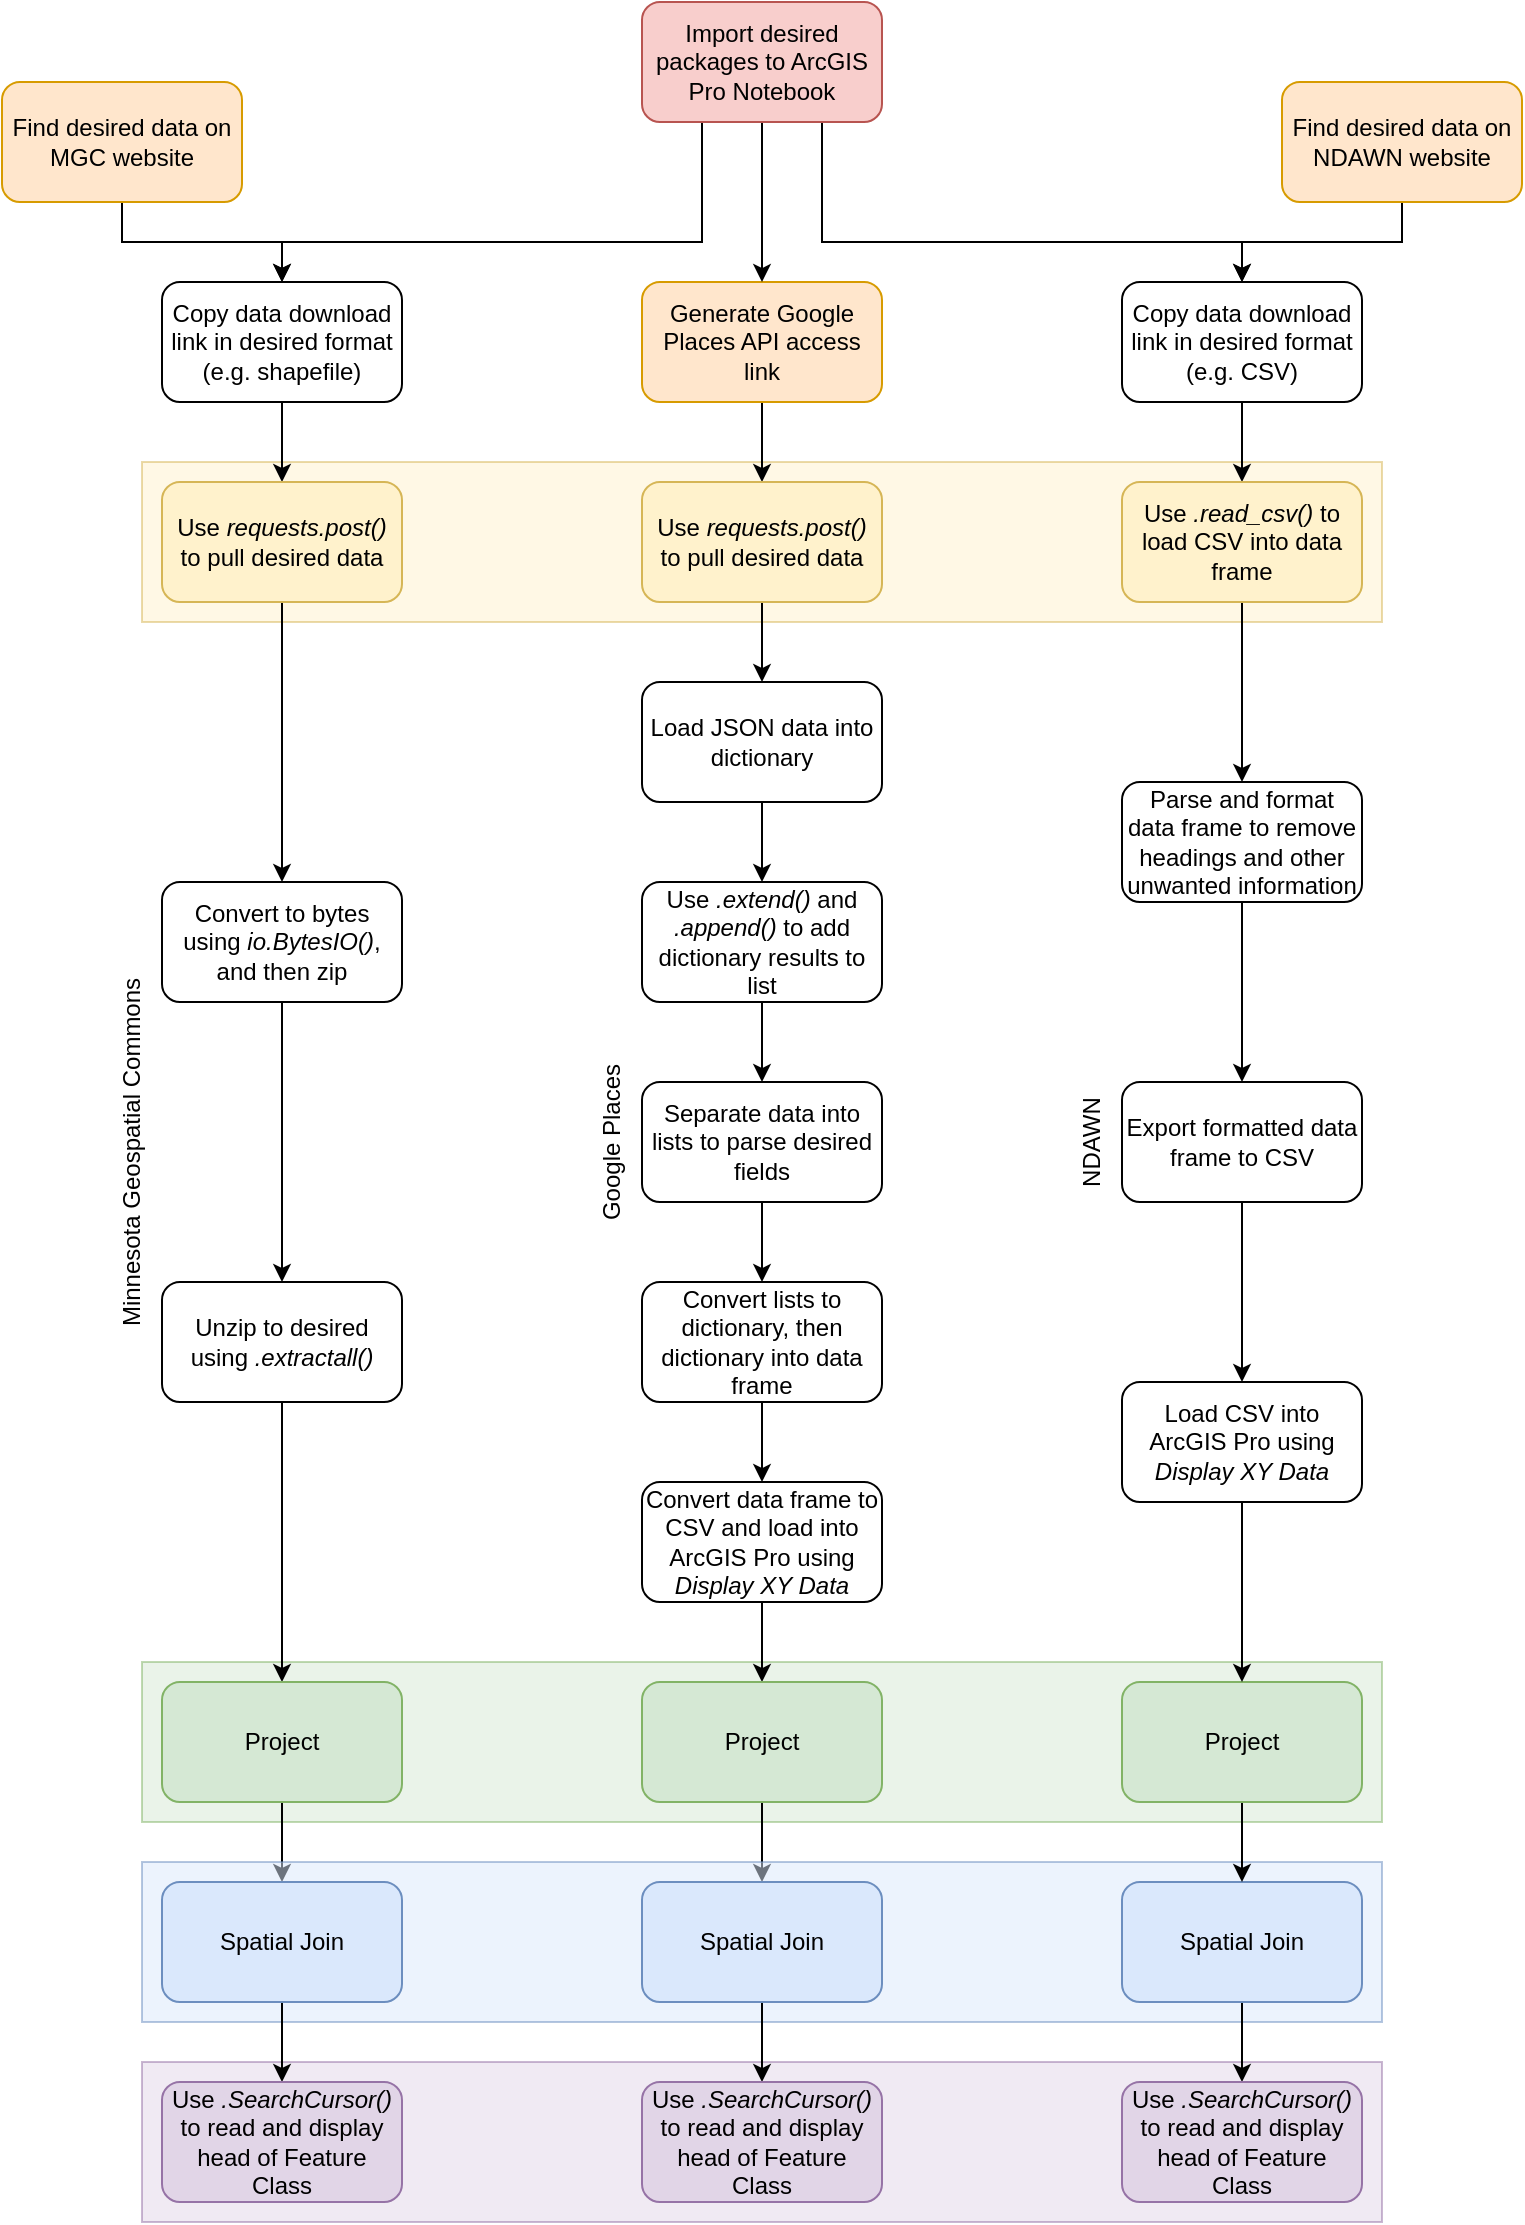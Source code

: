 <mxfile version="14.6.6" type="device"><diagram id="sFs-KBiJ1ye-cusZ4JZK" name="Page-1"><mxGraphModel dx="1113" dy="722" grid="1" gridSize="10" guides="1" tooltips="1" connect="1" arrows="1" fold="1" page="1" pageScale="1" pageWidth="827" pageHeight="1169" math="0" shadow="0"><root><mxCell id="0"/><mxCell id="1" parent="0"/><mxCell id="zo7_fv5l7CDExdIEDH33-68" value="" style="rounded=0;whiteSpace=wrap;html=1;align=center;fillColor=#e1d5e7;strokeColor=#9673a6;opacity=50;" vertex="1" parent="1"><mxGeometry x="110" y="1050" width="620" height="80" as="geometry"/></mxCell><mxCell id="zo7_fv5l7CDExdIEDH33-43" value="" style="rounded=0;whiteSpace=wrap;html=1;align=center;fillColor=#d5e8d4;strokeColor=#82b366;opacity=50;" vertex="1" parent="1"><mxGeometry x="110" y="850" width="620" height="80" as="geometry"/></mxCell><mxCell id="zo7_fv5l7CDExdIEDH33-29" value="" style="rounded=0;whiteSpace=wrap;html=1;align=center;fillColor=#fff2cc;strokeColor=#d6b656;opacity=50;" vertex="1" parent="1"><mxGeometry x="110" y="250" width="620" height="80" as="geometry"/></mxCell><mxCell id="zo7_fv5l7CDExdIEDH33-1" value="Minnesota Geospatial Commons" style="text;html=1;strokeColor=none;fillColor=none;align=center;verticalAlign=middle;whiteSpace=wrap;rounded=0;rotation=-90;" vertex="1" parent="1"><mxGeometry y="585" width="210" height="20" as="geometry"/></mxCell><mxCell id="zo7_fv5l7CDExdIEDH33-10" style="edgeStyle=orthogonalEdgeStyle;rounded=0;orthogonalLoop=1;jettySize=auto;html=1;entryX=0.5;entryY=0;entryDx=0;entryDy=0;" edge="1" parent="1" source="zo7_fv5l7CDExdIEDH33-2" target="zo7_fv5l7CDExdIEDH33-7"><mxGeometry relative="1" as="geometry"/></mxCell><mxCell id="zo7_fv5l7CDExdIEDH33-2" value="Find desired data on MGC website" style="rounded=1;whiteSpace=wrap;html=1;fillColor=#ffe6cc;strokeColor=#d79b00;" vertex="1" parent="1"><mxGeometry x="40" y="60" width="120" height="60" as="geometry"/></mxCell><mxCell id="zo7_fv5l7CDExdIEDH33-30" value="" style="edgeStyle=orthogonalEdgeStyle;rounded=0;orthogonalLoop=1;jettySize=auto;html=1;" edge="1" parent="1" source="zo7_fv5l7CDExdIEDH33-3" target="zo7_fv5l7CDExdIEDH33-16"><mxGeometry relative="1" as="geometry"/></mxCell><mxCell id="zo7_fv5l7CDExdIEDH33-3" value="Generate Google Places API access link" style="rounded=1;whiteSpace=wrap;html=1;fillColor=#ffe6cc;strokeColor=#d79b00;" vertex="1" parent="1"><mxGeometry x="360" y="160" width="120" height="60" as="geometry"/></mxCell><mxCell id="zo7_fv5l7CDExdIEDH33-14" style="edgeStyle=orthogonalEdgeStyle;rounded=0;orthogonalLoop=1;jettySize=auto;html=1;exitX=0.5;exitY=1;exitDx=0;exitDy=0;entryX=0.5;entryY=0;entryDx=0;entryDy=0;" edge="1" parent="1" source="zo7_fv5l7CDExdIEDH33-4" target="zo7_fv5l7CDExdIEDH33-8"><mxGeometry relative="1" as="geometry"/></mxCell><mxCell id="zo7_fv5l7CDExdIEDH33-4" value="Find desired data on NDAWN website" style="rounded=1;whiteSpace=wrap;html=1;fillColor=#ffe6cc;strokeColor=#d79b00;" vertex="1" parent="1"><mxGeometry x="680" y="60" width="120" height="60" as="geometry"/></mxCell><mxCell id="zo7_fv5l7CDExdIEDH33-9" style="edgeStyle=orthogonalEdgeStyle;rounded=0;orthogonalLoop=1;jettySize=auto;html=1;" edge="1" parent="1" source="zo7_fv5l7CDExdIEDH33-6" target="zo7_fv5l7CDExdIEDH33-7"><mxGeometry relative="1" as="geometry"><Array as="points"><mxPoint x="390" y="140"/><mxPoint x="180" y="140"/></Array></mxGeometry></mxCell><mxCell id="zo7_fv5l7CDExdIEDH33-12" style="edgeStyle=orthogonalEdgeStyle;rounded=0;orthogonalLoop=1;jettySize=auto;html=1;exitX=0.5;exitY=1;exitDx=0;exitDy=0;" edge="1" parent="1" source="zo7_fv5l7CDExdIEDH33-6" target="zo7_fv5l7CDExdIEDH33-3"><mxGeometry relative="1" as="geometry"/></mxCell><mxCell id="zo7_fv5l7CDExdIEDH33-13" style="edgeStyle=orthogonalEdgeStyle;rounded=0;orthogonalLoop=1;jettySize=auto;html=1;exitX=0.75;exitY=1;exitDx=0;exitDy=0;entryX=0.5;entryY=0;entryDx=0;entryDy=0;" edge="1" parent="1" source="zo7_fv5l7CDExdIEDH33-6" target="zo7_fv5l7CDExdIEDH33-8"><mxGeometry relative="1" as="geometry"><Array as="points"><mxPoint x="450" y="140"/><mxPoint x="660" y="140"/></Array></mxGeometry></mxCell><mxCell id="zo7_fv5l7CDExdIEDH33-6" value="Import desired packages to ArcGIS Pro Notebook" style="rounded=1;whiteSpace=wrap;html=1;fillColor=#f8cecc;strokeColor=#b85450;" vertex="1" parent="1"><mxGeometry x="360" y="20" width="120" height="60" as="geometry"/></mxCell><mxCell id="zo7_fv5l7CDExdIEDH33-20" value="" style="edgeStyle=orthogonalEdgeStyle;rounded=0;orthogonalLoop=1;jettySize=auto;html=1;" edge="1" parent="1" source="zo7_fv5l7CDExdIEDH33-7" target="zo7_fv5l7CDExdIEDH33-15"><mxGeometry relative="1" as="geometry"/></mxCell><mxCell id="zo7_fv5l7CDExdIEDH33-7" value="Copy data download link in desired format (e.g. shapefile)" style="rounded=1;whiteSpace=wrap;html=1;" vertex="1" parent="1"><mxGeometry x="120" y="160" width="120" height="60" as="geometry"/></mxCell><mxCell id="zo7_fv5l7CDExdIEDH33-31" value="" style="edgeStyle=orthogonalEdgeStyle;rounded=0;orthogonalLoop=1;jettySize=auto;html=1;" edge="1" parent="1" source="zo7_fv5l7CDExdIEDH33-8" target="zo7_fv5l7CDExdIEDH33-17"><mxGeometry relative="1" as="geometry"/></mxCell><mxCell id="zo7_fv5l7CDExdIEDH33-8" value="Copy data download link in desired format&lt;br&gt;(e.g. CSV)" style="rounded=1;whiteSpace=wrap;html=1;" vertex="1" parent="1"><mxGeometry x="600" y="160" width="120" height="60" as="geometry"/></mxCell><mxCell id="zo7_fv5l7CDExdIEDH33-21" value="" style="edgeStyle=orthogonalEdgeStyle;rounded=0;orthogonalLoop=1;jettySize=auto;html=1;" edge="1" parent="1" source="zo7_fv5l7CDExdIEDH33-15" target="zo7_fv5l7CDExdIEDH33-18"><mxGeometry relative="1" as="geometry"/></mxCell><mxCell id="zo7_fv5l7CDExdIEDH33-15" value="Use &lt;i&gt;requests.post()&lt;/i&gt; to pull desired data" style="rounded=1;whiteSpace=wrap;html=1;fillColor=#fff2cc;strokeColor=#d6b656;" vertex="1" parent="1"><mxGeometry x="120" y="260" width="120" height="60" as="geometry"/></mxCell><mxCell id="zo7_fv5l7CDExdIEDH33-36" value="" style="edgeStyle=orthogonalEdgeStyle;rounded=0;orthogonalLoop=1;jettySize=auto;html=1;" edge="1" parent="1" source="zo7_fv5l7CDExdIEDH33-16" target="zo7_fv5l7CDExdIEDH33-23"><mxGeometry relative="1" as="geometry"/></mxCell><mxCell id="zo7_fv5l7CDExdIEDH33-16" value="Use &lt;i&gt;requests.post()&lt;/i&gt; to pull desired data" style="rounded=1;whiteSpace=wrap;html=1;fillColor=#fff2cc;strokeColor=#d6b656;" vertex="1" parent="1"><mxGeometry x="360" y="260" width="120" height="60" as="geometry"/></mxCell><mxCell id="zo7_fv5l7CDExdIEDH33-52" value="" style="edgeStyle=orthogonalEdgeStyle;rounded=0;orthogonalLoop=1;jettySize=auto;html=1;" edge="1" parent="1" source="zo7_fv5l7CDExdIEDH33-17" target="zo7_fv5l7CDExdIEDH33-49"><mxGeometry relative="1" as="geometry"/></mxCell><mxCell id="zo7_fv5l7CDExdIEDH33-17" value="Use &lt;i&gt;.read_csv()&lt;/i&gt; to load CSV into data frame" style="rounded=1;whiteSpace=wrap;html=1;fillColor=#fff2cc;strokeColor=#d6b656;" vertex="1" parent="1"><mxGeometry x="600" y="260" width="120" height="60" as="geometry"/></mxCell><mxCell id="zo7_fv5l7CDExdIEDH33-22" value="" style="edgeStyle=orthogonalEdgeStyle;rounded=0;orthogonalLoop=1;jettySize=auto;html=1;" edge="1" parent="1" source="zo7_fv5l7CDExdIEDH33-18" target="zo7_fv5l7CDExdIEDH33-19"><mxGeometry relative="1" as="geometry"/></mxCell><mxCell id="zo7_fv5l7CDExdIEDH33-18" value="Convert to bytes using &lt;i&gt;io.BytesIO()&lt;/i&gt;, and then zip" style="rounded=1;whiteSpace=wrap;html=1;" vertex="1" parent="1"><mxGeometry x="120" y="460" width="120" height="60" as="geometry"/></mxCell><mxCell id="zo7_fv5l7CDExdIEDH33-42" style="edgeStyle=orthogonalEdgeStyle;rounded=0;orthogonalLoop=1;jettySize=auto;html=1;exitX=0.5;exitY=1;exitDx=0;exitDy=0;" edge="1" parent="1" source="zo7_fv5l7CDExdIEDH33-19" target="zo7_fv5l7CDExdIEDH33-28"><mxGeometry relative="1" as="geometry"/></mxCell><mxCell id="zo7_fv5l7CDExdIEDH33-19" value="Unzip to desired using &lt;i&gt;.extractall()&lt;/i&gt;" style="rounded=1;whiteSpace=wrap;html=1;" vertex="1" parent="1"><mxGeometry x="120" y="660" width="120" height="60" as="geometry"/></mxCell><mxCell id="zo7_fv5l7CDExdIEDH33-37" value="" style="edgeStyle=orthogonalEdgeStyle;rounded=0;orthogonalLoop=1;jettySize=auto;html=1;" edge="1" parent="1" source="zo7_fv5l7CDExdIEDH33-23" target="zo7_fv5l7CDExdIEDH33-26"><mxGeometry relative="1" as="geometry"/></mxCell><mxCell id="zo7_fv5l7CDExdIEDH33-23" value="Load JSON data into dictionary" style="rounded=1;whiteSpace=wrap;html=1;" vertex="1" parent="1"><mxGeometry x="360" y="360" width="120" height="60" as="geometry"/></mxCell><mxCell id="zo7_fv5l7CDExdIEDH33-24" value="Google Places" style="text;html=1;strokeColor=none;fillColor=none;align=center;verticalAlign=middle;whiteSpace=wrap;rounded=0;rotation=-90;" vertex="1" parent="1"><mxGeometry x="240" y="580" width="210" height="20" as="geometry"/></mxCell><mxCell id="zo7_fv5l7CDExdIEDH33-25" value="NDAWN" style="text;html=1;strokeColor=none;fillColor=none;align=center;verticalAlign=middle;whiteSpace=wrap;rounded=0;rotation=-90;" vertex="1" parent="1"><mxGeometry x="480" y="580" width="210" height="20" as="geometry"/></mxCell><mxCell id="zo7_fv5l7CDExdIEDH33-38" value="" style="edgeStyle=orthogonalEdgeStyle;rounded=0;orthogonalLoop=1;jettySize=auto;html=1;" edge="1" parent="1" source="zo7_fv5l7CDExdIEDH33-26" target="zo7_fv5l7CDExdIEDH33-27"><mxGeometry relative="1" as="geometry"/></mxCell><mxCell id="zo7_fv5l7CDExdIEDH33-26" value="Use &lt;i&gt;.extend()&lt;/i&gt; and &lt;i&gt;.append()&lt;/i&gt; to add dictionary results to list" style="rounded=1;whiteSpace=wrap;html=1;" vertex="1" parent="1"><mxGeometry x="360" y="460" width="120" height="60" as="geometry"/></mxCell><mxCell id="zo7_fv5l7CDExdIEDH33-39" value="" style="edgeStyle=orthogonalEdgeStyle;rounded=0;orthogonalLoop=1;jettySize=auto;html=1;" edge="1" parent="1" source="zo7_fv5l7CDExdIEDH33-27" target="zo7_fv5l7CDExdIEDH33-32"><mxGeometry relative="1" as="geometry"/></mxCell><mxCell id="zo7_fv5l7CDExdIEDH33-27" value="Separate data into lists to parse desired fields" style="rounded=1;whiteSpace=wrap;html=1;" vertex="1" parent="1"><mxGeometry x="360" y="560" width="120" height="60" as="geometry"/></mxCell><mxCell id="zo7_fv5l7CDExdIEDH33-60" style="edgeStyle=orthogonalEdgeStyle;rounded=0;orthogonalLoop=1;jettySize=auto;html=1;exitX=0.5;exitY=1;exitDx=0;exitDy=0;entryX=0.5;entryY=0;entryDx=0;entryDy=0;" edge="1" parent="1" source="zo7_fv5l7CDExdIEDH33-28" target="zo7_fv5l7CDExdIEDH33-45"><mxGeometry relative="1" as="geometry"/></mxCell><mxCell id="zo7_fv5l7CDExdIEDH33-28" value="Project" style="rounded=1;whiteSpace=wrap;html=1;fillColor=#d5e8d4;strokeColor=#82b366;" vertex="1" parent="1"><mxGeometry x="120" y="860" width="120" height="60" as="geometry"/></mxCell><mxCell id="zo7_fv5l7CDExdIEDH33-40" value="" style="edgeStyle=orthogonalEdgeStyle;rounded=0;orthogonalLoop=1;jettySize=auto;html=1;" edge="1" parent="1" source="zo7_fv5l7CDExdIEDH33-32" target="zo7_fv5l7CDExdIEDH33-33"><mxGeometry relative="1" as="geometry"/></mxCell><mxCell id="zo7_fv5l7CDExdIEDH33-32" value="Convert lists to dictionary, then dictionary into data frame" style="rounded=1;whiteSpace=wrap;html=1;" vertex="1" parent="1"><mxGeometry x="360" y="660" width="120" height="60" as="geometry"/></mxCell><mxCell id="zo7_fv5l7CDExdIEDH33-41" value="" style="edgeStyle=orthogonalEdgeStyle;rounded=0;orthogonalLoop=1;jettySize=auto;html=1;" edge="1" parent="1" source="zo7_fv5l7CDExdIEDH33-33" target="zo7_fv5l7CDExdIEDH33-35"><mxGeometry relative="1" as="geometry"/></mxCell><mxCell id="zo7_fv5l7CDExdIEDH33-33" value="Convert data frame to CSV and load into ArcGIS Pro using &lt;i&gt;Display XY Data&lt;/i&gt;" style="rounded=1;whiteSpace=wrap;html=1;" vertex="1" parent="1"><mxGeometry x="360" y="760" width="120" height="60" as="geometry"/></mxCell><mxCell id="zo7_fv5l7CDExdIEDH33-59" style="edgeStyle=orthogonalEdgeStyle;rounded=0;orthogonalLoop=1;jettySize=auto;html=1;exitX=0.5;exitY=1;exitDx=0;exitDy=0;entryX=0.5;entryY=0;entryDx=0;entryDy=0;" edge="1" parent="1" source="zo7_fv5l7CDExdIEDH33-35" target="zo7_fv5l7CDExdIEDH33-46"><mxGeometry relative="1" as="geometry"/></mxCell><mxCell id="zo7_fv5l7CDExdIEDH33-35" value="Project" style="rounded=1;whiteSpace=wrap;html=1;fillColor=#d5e8d4;strokeColor=#82b366;" vertex="1" parent="1"><mxGeometry x="360" y="860" width="120" height="60" as="geometry"/></mxCell><mxCell id="zo7_fv5l7CDExdIEDH33-44" value="" style="rounded=0;whiteSpace=wrap;html=1;align=center;fillColor=#dae8fc;strokeColor=#6c8ebf;opacity=50;" vertex="1" parent="1"><mxGeometry x="110" y="950" width="620" height="80" as="geometry"/></mxCell><mxCell id="zo7_fv5l7CDExdIEDH33-69" value="" style="edgeStyle=orthogonalEdgeStyle;rounded=0;orthogonalLoop=1;jettySize=auto;html=1;" edge="1" parent="1" source="zo7_fv5l7CDExdIEDH33-45" target="zo7_fv5l7CDExdIEDH33-65"><mxGeometry relative="1" as="geometry"/></mxCell><mxCell id="zo7_fv5l7CDExdIEDH33-45" value="Spatial Join" style="rounded=1;whiteSpace=wrap;html=1;fillColor=#dae8fc;strokeColor=#6c8ebf;" vertex="1" parent="1"><mxGeometry x="120" y="960" width="120" height="60" as="geometry"/></mxCell><mxCell id="zo7_fv5l7CDExdIEDH33-70" value="" style="edgeStyle=orthogonalEdgeStyle;rounded=0;orthogonalLoop=1;jettySize=auto;html=1;" edge="1" parent="1" source="zo7_fv5l7CDExdIEDH33-46"><mxGeometry relative="1" as="geometry"><mxPoint x="420" y="1060" as="targetPoint"/></mxGeometry></mxCell><mxCell id="zo7_fv5l7CDExdIEDH33-46" value="Spatial Join" style="rounded=1;whiteSpace=wrap;html=1;fillColor=#dae8fc;strokeColor=#6c8ebf;" vertex="1" parent="1"><mxGeometry x="360" y="960" width="120" height="60" as="geometry"/></mxCell><mxCell id="zo7_fv5l7CDExdIEDH33-71" value="" style="edgeStyle=orthogonalEdgeStyle;rounded=0;orthogonalLoop=1;jettySize=auto;html=1;" edge="1" parent="1" source="zo7_fv5l7CDExdIEDH33-47"><mxGeometry relative="1" as="geometry"><mxPoint x="660" y="1060" as="targetPoint"/></mxGeometry></mxCell><mxCell id="zo7_fv5l7CDExdIEDH33-47" value="Spatial Join" style="rounded=1;whiteSpace=wrap;html=1;fillColor=#dae8fc;strokeColor=#6c8ebf;" vertex="1" parent="1"><mxGeometry x="600" y="960" width="120" height="60" as="geometry"/></mxCell><mxCell id="zo7_fv5l7CDExdIEDH33-58" value="" style="edgeStyle=orthogonalEdgeStyle;rounded=0;orthogonalLoop=1;jettySize=auto;html=1;" edge="1" parent="1" source="zo7_fv5l7CDExdIEDH33-48" target="zo7_fv5l7CDExdIEDH33-47"><mxGeometry relative="1" as="geometry"/></mxCell><mxCell id="zo7_fv5l7CDExdIEDH33-48" value="Project" style="rounded=1;whiteSpace=wrap;html=1;fillColor=#d5e8d4;strokeColor=#82b366;" vertex="1" parent="1"><mxGeometry x="600" y="860" width="120" height="60" as="geometry"/></mxCell><mxCell id="zo7_fv5l7CDExdIEDH33-53" value="" style="edgeStyle=orthogonalEdgeStyle;rounded=0;orthogonalLoop=1;jettySize=auto;html=1;" edge="1" parent="1" source="zo7_fv5l7CDExdIEDH33-49" target="zo7_fv5l7CDExdIEDH33-50"><mxGeometry relative="1" as="geometry"/></mxCell><mxCell id="zo7_fv5l7CDExdIEDH33-49" value="Parse and format data frame to remove headings and other unwanted information" style="rounded=1;whiteSpace=wrap;html=1;" vertex="1" parent="1"><mxGeometry x="600" y="410" width="120" height="60" as="geometry"/></mxCell><mxCell id="zo7_fv5l7CDExdIEDH33-54" value="" style="edgeStyle=orthogonalEdgeStyle;rounded=0;orthogonalLoop=1;jettySize=auto;html=1;" edge="1" parent="1" source="zo7_fv5l7CDExdIEDH33-50" target="zo7_fv5l7CDExdIEDH33-51"><mxGeometry relative="1" as="geometry"/></mxCell><mxCell id="zo7_fv5l7CDExdIEDH33-50" value="Export formatted data frame to CSV" style="rounded=1;whiteSpace=wrap;html=1;" vertex="1" parent="1"><mxGeometry x="600" y="560" width="120" height="60" as="geometry"/></mxCell><mxCell id="zo7_fv5l7CDExdIEDH33-55" value="" style="edgeStyle=orthogonalEdgeStyle;rounded=0;orthogonalLoop=1;jettySize=auto;html=1;" edge="1" parent="1" source="zo7_fv5l7CDExdIEDH33-51" target="zo7_fv5l7CDExdIEDH33-48"><mxGeometry relative="1" as="geometry"/></mxCell><mxCell id="zo7_fv5l7CDExdIEDH33-51" value="Load CSV into ArcGIS Pro using &lt;i&gt;Display XY Data&lt;/i&gt;" style="rounded=1;whiteSpace=wrap;html=1;" vertex="1" parent="1"><mxGeometry x="600" y="710" width="120" height="60" as="geometry"/></mxCell><mxCell id="zo7_fv5l7CDExdIEDH33-65" value="Use &lt;i&gt;.SearchCursor()&lt;/i&gt; to read and display head of Feature Class" style="rounded=1;whiteSpace=wrap;html=1;fillColor=#e1d5e7;strokeColor=#9673a6;" vertex="1" parent="1"><mxGeometry x="120" y="1060" width="120" height="60" as="geometry"/></mxCell><mxCell id="zo7_fv5l7CDExdIEDH33-72" value="Use &lt;i&gt;.SearchCursor()&lt;/i&gt; to read and display head of Feature Class" style="rounded=1;whiteSpace=wrap;html=1;fillColor=#e1d5e7;strokeColor=#9673a6;" vertex="1" parent="1"><mxGeometry x="600" y="1060" width="120" height="60" as="geometry"/></mxCell><mxCell id="zo7_fv5l7CDExdIEDH33-73" value="Use &lt;i&gt;.SearchCursor()&lt;/i&gt; to read and display head of Feature Class" style="rounded=1;whiteSpace=wrap;html=1;fillColor=#e1d5e7;strokeColor=#9673a6;" vertex="1" parent="1"><mxGeometry x="360" y="1060" width="120" height="60" as="geometry"/></mxCell></root></mxGraphModel></diagram></mxfile>